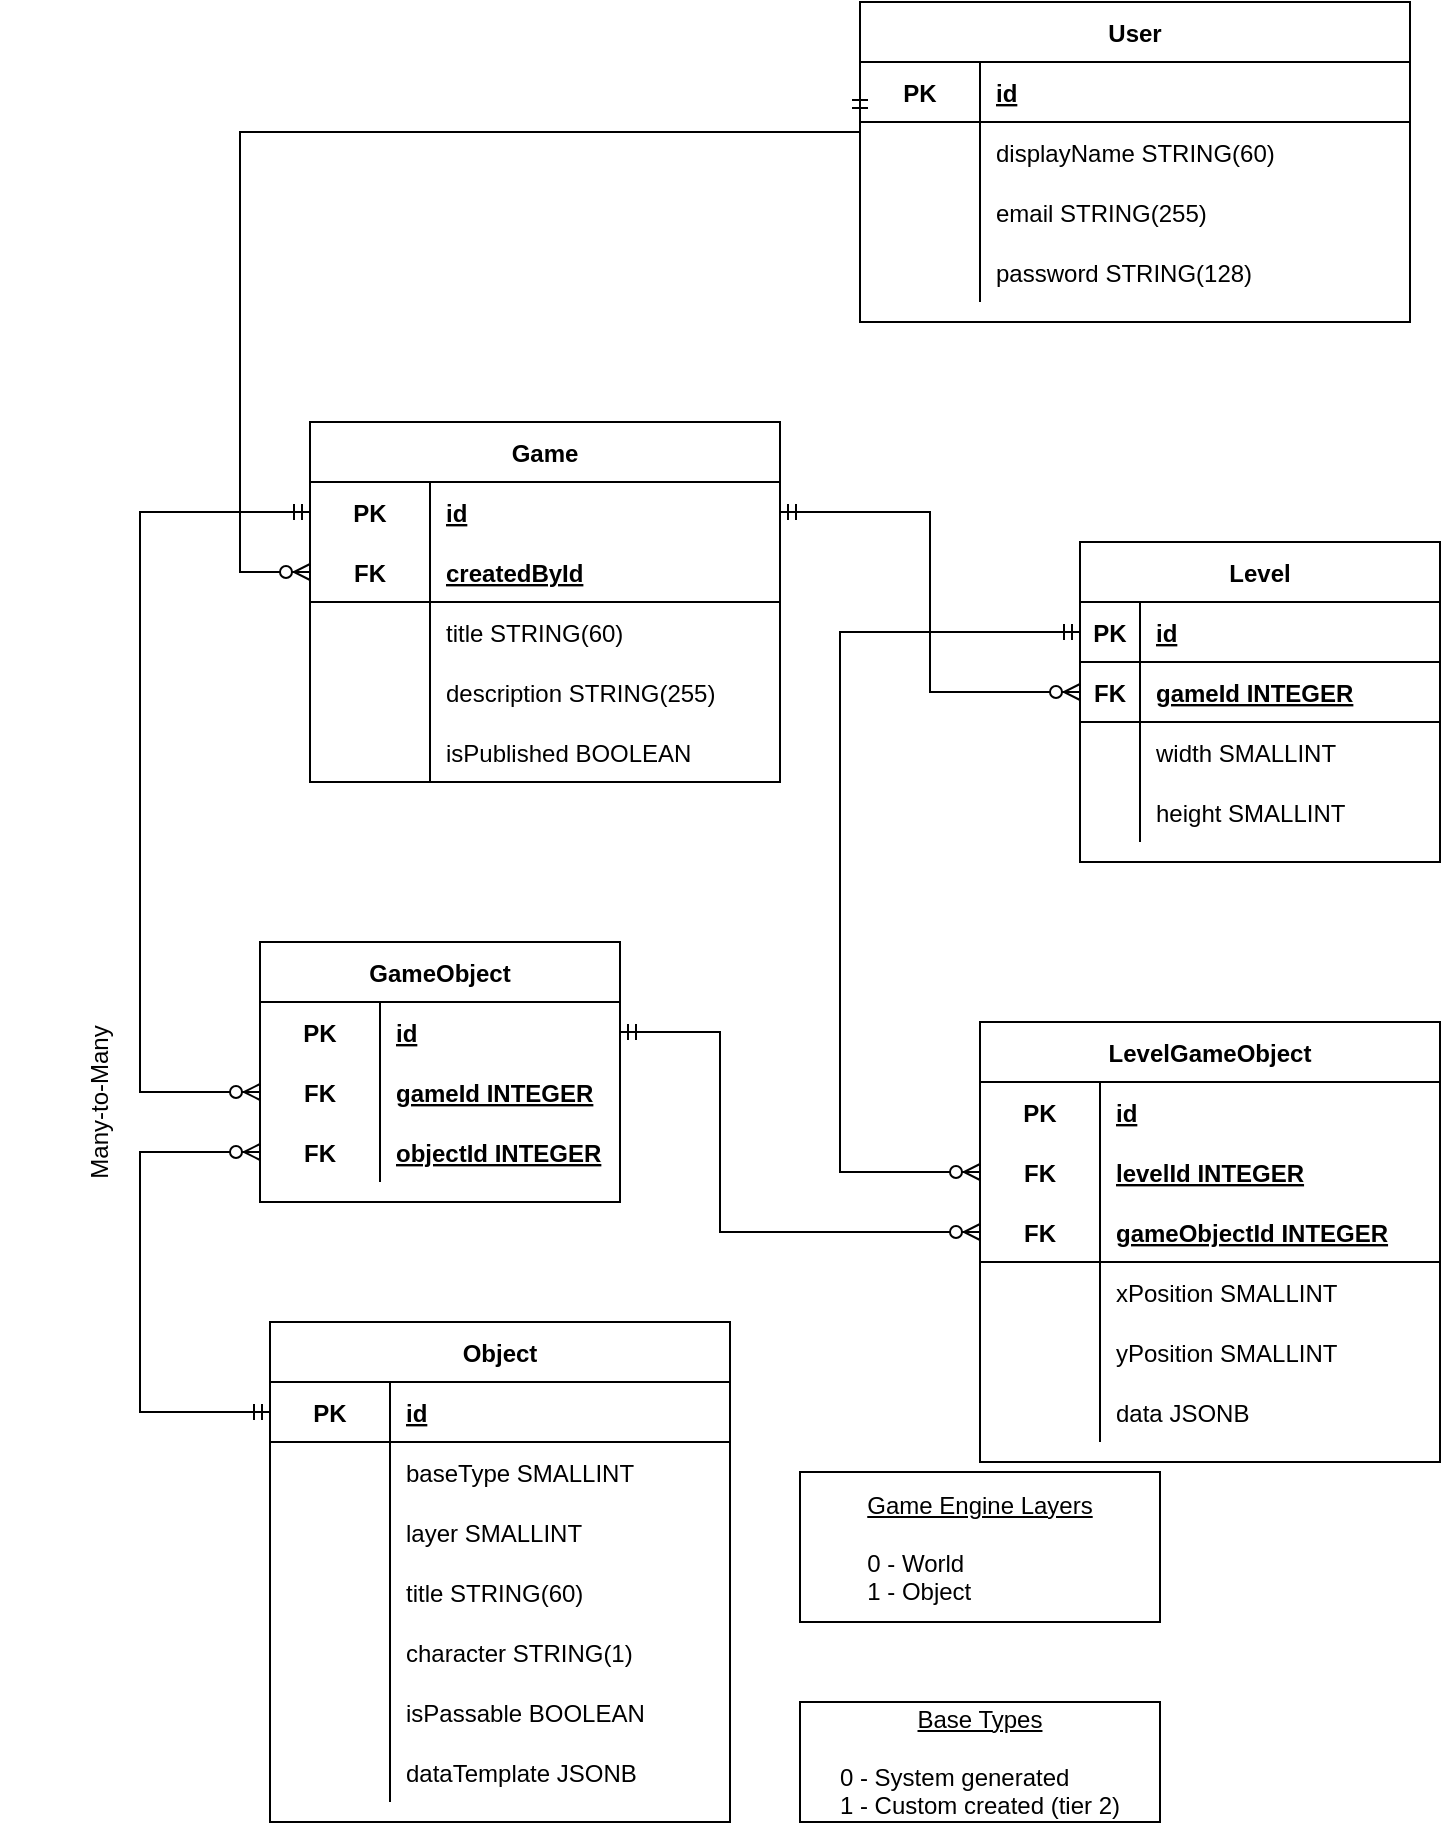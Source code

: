 <mxfile>
    <diagram id="D24E8dzGsq3Nq2ZBo1T-" name="Page-1">
        <mxGraphModel dx="10460" dy="377" grid="1" gridSize="10" guides="1" tooltips="1" connect="1" arrows="1" fold="1" page="1" pageScale="1" pageWidth="10000" pageHeight="10000" math="0" shadow="0">
            <root>
                <mxCell id="0"/>
                <mxCell id="1" parent="0"/>
                <mxCell id="5zJLO49gdZCC0J5xRY27-45" value="User" style="shape=table;startSize=30;container=1;collapsible=1;childLayout=tableLayout;fixedRows=1;rowLines=0;fontStyle=1;align=center;resizeLast=1;" parent="1" vertex="1">
                    <mxGeometry x="340" y="50" width="275" height="160" as="geometry"/>
                </mxCell>
                <mxCell id="5zJLO49gdZCC0J5xRY27-49" value="" style="shape=partialRectangle;collapsible=0;dropTarget=0;pointerEvents=0;fillColor=none;top=0;left=0;bottom=1;right=0;points=[[0,0.5],[1,0.5]];portConstraint=eastwest;" parent="5zJLO49gdZCC0J5xRY27-45" vertex="1">
                    <mxGeometry y="30" width="275" height="30" as="geometry"/>
                </mxCell>
                <mxCell id="5zJLO49gdZCC0J5xRY27-50" value="PK" style="shape=partialRectangle;connectable=0;fillColor=none;top=0;left=0;bottom=0;right=0;fontStyle=1;overflow=hidden;" parent="5zJLO49gdZCC0J5xRY27-49" vertex="1">
                    <mxGeometry width="60" height="30" as="geometry"/>
                </mxCell>
                <mxCell id="5zJLO49gdZCC0J5xRY27-51" value="id" style="shape=partialRectangle;connectable=0;fillColor=none;top=0;left=0;bottom=0;right=0;align=left;spacingLeft=6;fontStyle=5;overflow=hidden;" parent="5zJLO49gdZCC0J5xRY27-49" vertex="1">
                    <mxGeometry x="60" width="215" height="30" as="geometry"/>
                </mxCell>
                <mxCell id="5zJLO49gdZCC0J5xRY27-52" value="" style="shape=partialRectangle;collapsible=0;dropTarget=0;pointerEvents=0;fillColor=none;top=0;left=0;bottom=0;right=0;points=[[0,0.5],[1,0.5]];portConstraint=eastwest;" parent="5zJLO49gdZCC0J5xRY27-45" vertex="1">
                    <mxGeometry y="60" width="275" height="30" as="geometry"/>
                </mxCell>
                <mxCell id="5zJLO49gdZCC0J5xRY27-53" value="" style="shape=partialRectangle;connectable=0;fillColor=none;top=0;left=0;bottom=0;right=0;editable=1;overflow=hidden;" parent="5zJLO49gdZCC0J5xRY27-52" vertex="1">
                    <mxGeometry width="60" height="30" as="geometry"/>
                </mxCell>
                <mxCell id="5zJLO49gdZCC0J5xRY27-54" value="displayName STRING(60)" style="shape=partialRectangle;connectable=0;fillColor=none;top=0;left=0;bottom=0;right=0;align=left;spacingLeft=6;overflow=hidden;" parent="5zJLO49gdZCC0J5xRY27-52" vertex="1">
                    <mxGeometry x="60" width="215" height="30" as="geometry"/>
                </mxCell>
                <mxCell id="216" value="" style="shape=partialRectangle;collapsible=0;dropTarget=0;pointerEvents=0;fillColor=none;top=0;left=0;bottom=0;right=0;points=[[0,0.5],[1,0.5]];portConstraint=eastwest;" parent="5zJLO49gdZCC0J5xRY27-45" vertex="1">
                    <mxGeometry y="90" width="275" height="30" as="geometry"/>
                </mxCell>
                <mxCell id="217" value="" style="shape=partialRectangle;connectable=0;fillColor=none;top=0;left=0;bottom=0;right=0;editable=1;overflow=hidden;" parent="216" vertex="1">
                    <mxGeometry width="60" height="30" as="geometry"/>
                </mxCell>
                <mxCell id="218" value="email STRING(255)" style="shape=partialRectangle;connectable=0;fillColor=none;top=0;left=0;bottom=0;right=0;align=left;spacingLeft=6;overflow=hidden;" parent="216" vertex="1">
                    <mxGeometry x="60" width="215" height="30" as="geometry"/>
                </mxCell>
                <mxCell id="5zJLO49gdZCC0J5xRY27-55" value="" style="shape=partialRectangle;collapsible=0;dropTarget=0;pointerEvents=0;fillColor=none;top=0;left=0;bottom=0;right=0;points=[[0,0.5],[1,0.5]];portConstraint=eastwest;" parent="5zJLO49gdZCC0J5xRY27-45" vertex="1">
                    <mxGeometry y="120" width="275" height="30" as="geometry"/>
                </mxCell>
                <mxCell id="5zJLO49gdZCC0J5xRY27-56" value="" style="shape=partialRectangle;connectable=0;fillColor=none;top=0;left=0;bottom=0;right=0;editable=1;overflow=hidden;" parent="5zJLO49gdZCC0J5xRY27-55" vertex="1">
                    <mxGeometry width="60" height="30" as="geometry"/>
                </mxCell>
                <mxCell id="5zJLO49gdZCC0J5xRY27-57" value="password STRING(128)" style="shape=partialRectangle;connectable=0;fillColor=none;top=0;left=0;bottom=0;right=0;align=left;spacingLeft=6;overflow=hidden;" parent="5zJLO49gdZCC0J5xRY27-55" vertex="1">
                    <mxGeometry x="60" width="215" height="30" as="geometry"/>
                </mxCell>
                <mxCell id="5zJLO49gdZCC0J5xRY27-106" value="Game" style="shape=table;startSize=30;container=1;collapsible=1;childLayout=tableLayout;fixedRows=1;rowLines=0;fontStyle=1;align=center;resizeLast=1;" parent="1" vertex="1">
                    <mxGeometry x="65" y="260" width="235" height="180" as="geometry"/>
                </mxCell>
                <mxCell id="5zJLO49gdZCC0J5xRY27-107" value="" style="shape=partialRectangle;collapsible=0;dropTarget=0;pointerEvents=0;fillColor=none;top=0;left=0;bottom=0;right=0;points=[[0,0.5],[1,0.5]];portConstraint=eastwest;" parent="5zJLO49gdZCC0J5xRY27-106" vertex="1">
                    <mxGeometry y="30" width="235" height="30" as="geometry"/>
                </mxCell>
                <mxCell id="5zJLO49gdZCC0J5xRY27-108" value="PK" style="shape=partialRectangle;connectable=0;fillColor=none;top=0;left=0;bottom=0;right=0;fontStyle=1;overflow=hidden;" parent="5zJLO49gdZCC0J5xRY27-107" vertex="1">
                    <mxGeometry width="60" height="30" as="geometry"/>
                </mxCell>
                <mxCell id="5zJLO49gdZCC0J5xRY27-109" value="id" style="shape=partialRectangle;connectable=0;fillColor=none;top=0;left=0;bottom=0;right=0;align=left;spacingLeft=6;fontStyle=5;overflow=hidden;" parent="5zJLO49gdZCC0J5xRY27-107" vertex="1">
                    <mxGeometry x="60" width="175" height="30" as="geometry"/>
                </mxCell>
                <mxCell id="5zJLO49gdZCC0J5xRY27-110" value="" style="shape=partialRectangle;collapsible=0;dropTarget=0;pointerEvents=0;fillColor=none;top=0;left=0;bottom=1;right=0;points=[[0,0.5],[1,0.5]];portConstraint=eastwest;" parent="5zJLO49gdZCC0J5xRY27-106" vertex="1">
                    <mxGeometry y="60" width="235" height="30" as="geometry"/>
                </mxCell>
                <mxCell id="5zJLO49gdZCC0J5xRY27-111" value="FK" style="shape=partialRectangle;connectable=0;fillColor=none;top=0;left=0;bottom=0;right=0;fontStyle=1;overflow=hidden;" parent="5zJLO49gdZCC0J5xRY27-110" vertex="1">
                    <mxGeometry width="60" height="30" as="geometry"/>
                </mxCell>
                <mxCell id="5zJLO49gdZCC0J5xRY27-112" value="createdById" style="shape=partialRectangle;connectable=0;fillColor=none;top=0;left=0;bottom=0;right=0;align=left;spacingLeft=6;fontStyle=5;overflow=hidden;" parent="5zJLO49gdZCC0J5xRY27-110" vertex="1">
                    <mxGeometry x="60" width="175" height="30" as="geometry"/>
                </mxCell>
                <mxCell id="5zJLO49gdZCC0J5xRY27-113" value="" style="shape=partialRectangle;collapsible=0;dropTarget=0;pointerEvents=0;fillColor=none;top=0;left=0;bottom=0;right=0;points=[[0,0.5],[1,0.5]];portConstraint=eastwest;" parent="5zJLO49gdZCC0J5xRY27-106" vertex="1">
                    <mxGeometry y="90" width="235" height="30" as="geometry"/>
                </mxCell>
                <mxCell id="5zJLO49gdZCC0J5xRY27-114" value="" style="shape=partialRectangle;connectable=0;fillColor=none;top=0;left=0;bottom=0;right=0;editable=1;overflow=hidden;" parent="5zJLO49gdZCC0J5xRY27-113" vertex="1">
                    <mxGeometry width="60" height="30" as="geometry"/>
                </mxCell>
                <mxCell id="5zJLO49gdZCC0J5xRY27-115" value="title STRING(60)" style="shape=partialRectangle;connectable=0;fillColor=none;top=0;left=0;bottom=0;right=0;align=left;spacingLeft=6;overflow=hidden;" parent="5zJLO49gdZCC0J5xRY27-113" vertex="1">
                    <mxGeometry x="60" width="175" height="30" as="geometry"/>
                </mxCell>
                <mxCell id="5zJLO49gdZCC0J5xRY27-116" value="" style="shape=partialRectangle;collapsible=0;dropTarget=0;pointerEvents=0;fillColor=none;top=0;left=0;bottom=0;right=0;points=[[0,0.5],[1,0.5]];portConstraint=eastwest;" parent="5zJLO49gdZCC0J5xRY27-106" vertex="1">
                    <mxGeometry y="120" width="235" height="30" as="geometry"/>
                </mxCell>
                <mxCell id="5zJLO49gdZCC0J5xRY27-117" value="" style="shape=partialRectangle;connectable=0;fillColor=none;top=0;left=0;bottom=0;right=0;editable=1;overflow=hidden;" parent="5zJLO49gdZCC0J5xRY27-116" vertex="1">
                    <mxGeometry width="60" height="30" as="geometry"/>
                </mxCell>
                <mxCell id="5zJLO49gdZCC0J5xRY27-118" value="description STRING(255)" style="shape=partialRectangle;connectable=0;fillColor=none;top=0;left=0;bottom=0;right=0;align=left;spacingLeft=6;overflow=hidden;" parent="5zJLO49gdZCC0J5xRY27-116" vertex="1">
                    <mxGeometry x="60" width="175" height="30" as="geometry"/>
                </mxCell>
                <mxCell id="222" value="" style="shape=partialRectangle;collapsible=0;dropTarget=0;pointerEvents=0;fillColor=none;top=0;left=0;bottom=0;right=0;points=[[0,0.5],[1,0.5]];portConstraint=eastwest;" parent="5zJLO49gdZCC0J5xRY27-106" vertex="1">
                    <mxGeometry y="150" width="235" height="30" as="geometry"/>
                </mxCell>
                <mxCell id="223" value="" style="shape=partialRectangle;connectable=0;fillColor=none;top=0;left=0;bottom=0;right=0;editable=1;overflow=hidden;" parent="222" vertex="1">
                    <mxGeometry width="60" height="30" as="geometry"/>
                </mxCell>
                <mxCell id="224" value="isPublished BOOLEAN" style="shape=partialRectangle;connectable=0;fillColor=none;top=0;left=0;bottom=0;right=0;align=left;spacingLeft=6;overflow=hidden;" parent="222" vertex="1">
                    <mxGeometry x="60" width="175" height="30" as="geometry"/>
                </mxCell>
                <mxCell id="5zJLO49gdZCC0J5xRY27-132" value="Level" style="shape=table;startSize=30;container=1;collapsible=1;childLayout=tableLayout;fixedRows=1;rowLines=0;fontStyle=1;align=center;resizeLast=1;" parent="1" vertex="1">
                    <mxGeometry x="450" y="320" width="180" height="160" as="geometry"/>
                </mxCell>
                <mxCell id="5zJLO49gdZCC0J5xRY27-133" value="" style="shape=partialRectangle;collapsible=0;dropTarget=0;pointerEvents=0;fillColor=none;top=0;left=0;bottom=1;right=0;points=[[0,0.5],[1,0.5]];portConstraint=eastwest;" parent="5zJLO49gdZCC0J5xRY27-132" vertex="1">
                    <mxGeometry y="30" width="180" height="30" as="geometry"/>
                </mxCell>
                <mxCell id="5zJLO49gdZCC0J5xRY27-134" value="PK" style="shape=partialRectangle;connectable=0;fillColor=none;top=0;left=0;bottom=0;right=0;fontStyle=1;overflow=hidden;" parent="5zJLO49gdZCC0J5xRY27-133" vertex="1">
                    <mxGeometry width="30" height="30" as="geometry"/>
                </mxCell>
                <mxCell id="5zJLO49gdZCC0J5xRY27-135" value="id" style="shape=partialRectangle;connectable=0;fillColor=none;top=0;left=0;bottom=0;right=0;align=left;spacingLeft=6;fontStyle=5;overflow=hidden;" parent="5zJLO49gdZCC0J5xRY27-133" vertex="1">
                    <mxGeometry x="30" width="150" height="30" as="geometry"/>
                </mxCell>
                <mxCell id="2" value="" style="shape=partialRectangle;collapsible=0;dropTarget=0;pointerEvents=0;fillColor=none;top=0;left=0;bottom=1;right=0;points=[[0,0.5],[1,0.5]];portConstraint=eastwest;" parent="5zJLO49gdZCC0J5xRY27-132" vertex="1">
                    <mxGeometry y="60" width="180" height="30" as="geometry"/>
                </mxCell>
                <mxCell id="3" value="FK" style="shape=partialRectangle;connectable=0;fillColor=none;top=0;left=0;bottom=0;right=0;fontStyle=1;overflow=hidden;" parent="2" vertex="1">
                    <mxGeometry width="30" height="30" as="geometry"/>
                </mxCell>
                <mxCell id="4" value="gameId INTEGER" style="shape=partialRectangle;connectable=0;fillColor=none;top=0;left=0;bottom=0;right=0;align=left;spacingLeft=6;fontStyle=5;overflow=hidden;" parent="2" vertex="1">
                    <mxGeometry x="30" width="150" height="30" as="geometry"/>
                </mxCell>
                <mxCell id="5zJLO49gdZCC0J5xRY27-171" style="shape=partialRectangle;collapsible=0;dropTarget=0;pointerEvents=0;fillColor=none;top=0;left=0;bottom=0;right=0;points=[[0,0.5],[1,0.5]];portConstraint=eastwest;" parent="5zJLO49gdZCC0J5xRY27-132" vertex="1">
                    <mxGeometry y="90" width="180" height="30" as="geometry"/>
                </mxCell>
                <mxCell id="5zJLO49gdZCC0J5xRY27-172" style="shape=partialRectangle;connectable=0;fillColor=none;top=0;left=0;bottom=0;right=0;editable=1;overflow=hidden;" parent="5zJLO49gdZCC0J5xRY27-171" vertex="1">
                    <mxGeometry width="30" height="30" as="geometry"/>
                </mxCell>
                <mxCell id="5zJLO49gdZCC0J5xRY27-173" value="width SMALLINT" style="shape=partialRectangle;connectable=0;fillColor=none;top=0;left=0;bottom=0;right=0;align=left;spacingLeft=6;overflow=hidden;" parent="5zJLO49gdZCC0J5xRY27-171" vertex="1">
                    <mxGeometry x="30" width="150" height="30" as="geometry"/>
                </mxCell>
                <mxCell id="5zJLO49gdZCC0J5xRY27-174" style="shape=partialRectangle;collapsible=0;dropTarget=0;pointerEvents=0;fillColor=none;top=0;left=0;bottom=0;right=0;points=[[0,0.5],[1,0.5]];portConstraint=eastwest;" parent="5zJLO49gdZCC0J5xRY27-132" vertex="1">
                    <mxGeometry y="120" width="180" height="30" as="geometry"/>
                </mxCell>
                <mxCell id="5zJLO49gdZCC0J5xRY27-175" style="shape=partialRectangle;connectable=0;fillColor=none;top=0;left=0;bottom=0;right=0;editable=1;overflow=hidden;" parent="5zJLO49gdZCC0J5xRY27-174" vertex="1">
                    <mxGeometry width="30" height="30" as="geometry"/>
                </mxCell>
                <mxCell id="5zJLO49gdZCC0J5xRY27-176" value="height SMALLINT" style="shape=partialRectangle;connectable=0;fillColor=none;top=0;left=0;bottom=0;right=0;align=left;spacingLeft=6;overflow=hidden;" parent="5zJLO49gdZCC0J5xRY27-174" vertex="1">
                    <mxGeometry x="30" width="150" height="30" as="geometry"/>
                </mxCell>
                <mxCell id="5zJLO49gdZCC0J5xRY27-158" value="LevelGameObject" style="shape=table;startSize=30;container=1;collapsible=1;childLayout=tableLayout;fixedRows=1;rowLines=0;fontStyle=1;align=center;resizeLast=1;" parent="1" vertex="1">
                    <mxGeometry x="400" y="560" width="230" height="220" as="geometry"/>
                </mxCell>
                <mxCell id="5zJLO49gdZCC0J5xRY27-177" style="shape=partialRectangle;collapsible=0;dropTarget=0;pointerEvents=0;fillColor=none;top=0;left=0;bottom=0;right=0;points=[[0,0.5],[1,0.5]];portConstraint=eastwest;" parent="5zJLO49gdZCC0J5xRY27-158" vertex="1">
                    <mxGeometry y="30" width="230" height="30" as="geometry"/>
                </mxCell>
                <mxCell id="5zJLO49gdZCC0J5xRY27-178" value="PK" style="shape=partialRectangle;connectable=0;fillColor=none;top=0;left=0;bottom=0;right=0;fontStyle=1;overflow=hidden;" parent="5zJLO49gdZCC0J5xRY27-177" vertex="1">
                    <mxGeometry width="60" height="30" as="geometry"/>
                </mxCell>
                <mxCell id="5zJLO49gdZCC0J5xRY27-179" value="id" style="shape=partialRectangle;connectable=0;fillColor=none;top=0;left=0;bottom=0;right=0;align=left;spacingLeft=6;fontStyle=5;overflow=hidden;" parent="5zJLO49gdZCC0J5xRY27-177" vertex="1">
                    <mxGeometry x="60" width="170" height="30" as="geometry"/>
                </mxCell>
                <mxCell id="5zJLO49gdZCC0J5xRY27-159" value="" style="shape=partialRectangle;collapsible=0;dropTarget=0;pointerEvents=0;fillColor=none;top=0;left=0;bottom=0;right=0;points=[[0,0.5],[1,0.5]];portConstraint=eastwest;" parent="5zJLO49gdZCC0J5xRY27-158" vertex="1">
                    <mxGeometry y="60" width="230" height="30" as="geometry"/>
                </mxCell>
                <mxCell id="5zJLO49gdZCC0J5xRY27-160" value="FK" style="shape=partialRectangle;connectable=0;fillColor=none;top=0;left=0;bottom=0;right=0;fontStyle=1;overflow=hidden;" parent="5zJLO49gdZCC0J5xRY27-159" vertex="1">
                    <mxGeometry width="60" height="30" as="geometry"/>
                </mxCell>
                <mxCell id="5zJLO49gdZCC0J5xRY27-161" value="levelId INTEGER" style="shape=partialRectangle;connectable=0;fillColor=none;top=0;left=0;bottom=0;right=0;align=left;spacingLeft=6;fontStyle=5;overflow=hidden;" parent="5zJLO49gdZCC0J5xRY27-159" vertex="1">
                    <mxGeometry x="60" width="170" height="30" as="geometry"/>
                </mxCell>
                <mxCell id="5zJLO49gdZCC0J5xRY27-162" value="" style="shape=partialRectangle;collapsible=0;dropTarget=0;pointerEvents=0;fillColor=none;top=0;left=0;bottom=1;right=0;points=[[0,0.5],[1,0.5]];portConstraint=eastwest;" parent="5zJLO49gdZCC0J5xRY27-158" vertex="1">
                    <mxGeometry y="90" width="230" height="30" as="geometry"/>
                </mxCell>
                <mxCell id="5zJLO49gdZCC0J5xRY27-163" value="FK" style="shape=partialRectangle;connectable=0;fillColor=none;top=0;left=0;bottom=0;right=0;fontStyle=1;overflow=hidden;" parent="5zJLO49gdZCC0J5xRY27-162" vertex="1">
                    <mxGeometry width="60" height="30" as="geometry"/>
                </mxCell>
                <mxCell id="5zJLO49gdZCC0J5xRY27-164" value="gameObjectId INTEGER" style="shape=partialRectangle;connectable=0;fillColor=none;top=0;left=0;bottom=0;right=0;align=left;spacingLeft=6;fontStyle=5;overflow=hidden;" parent="5zJLO49gdZCC0J5xRY27-162" vertex="1">
                    <mxGeometry x="60" width="170" height="30" as="geometry"/>
                </mxCell>
                <mxCell id="5zJLO49gdZCC0J5xRY27-165" value="" style="shape=partialRectangle;collapsible=0;dropTarget=0;pointerEvents=0;fillColor=none;top=0;left=0;bottom=0;right=0;points=[[0,0.5],[1,0.5]];portConstraint=eastwest;" parent="5zJLO49gdZCC0J5xRY27-158" vertex="1">
                    <mxGeometry y="120" width="230" height="30" as="geometry"/>
                </mxCell>
                <mxCell id="5zJLO49gdZCC0J5xRY27-166" value="" style="shape=partialRectangle;connectable=0;fillColor=none;top=0;left=0;bottom=0;right=0;editable=1;overflow=hidden;" parent="5zJLO49gdZCC0J5xRY27-165" vertex="1">
                    <mxGeometry width="60" height="30" as="geometry"/>
                </mxCell>
                <mxCell id="5zJLO49gdZCC0J5xRY27-167" value="xPosition SMALLINT" style="shape=partialRectangle;connectable=0;fillColor=none;top=0;left=0;bottom=0;right=0;align=left;spacingLeft=6;overflow=hidden;" parent="5zJLO49gdZCC0J5xRY27-165" vertex="1">
                    <mxGeometry x="60" width="170" height="30" as="geometry"/>
                </mxCell>
                <mxCell id="5zJLO49gdZCC0J5xRY27-168" value="" style="shape=partialRectangle;collapsible=0;dropTarget=0;pointerEvents=0;fillColor=none;top=0;left=0;bottom=0;right=0;points=[[0,0.5],[1,0.5]];portConstraint=eastwest;" parent="5zJLO49gdZCC0J5xRY27-158" vertex="1">
                    <mxGeometry y="150" width="230" height="30" as="geometry"/>
                </mxCell>
                <mxCell id="5zJLO49gdZCC0J5xRY27-169" value="" style="shape=partialRectangle;connectable=0;fillColor=none;top=0;left=0;bottom=0;right=0;editable=1;overflow=hidden;" parent="5zJLO49gdZCC0J5xRY27-168" vertex="1">
                    <mxGeometry width="60" height="30" as="geometry"/>
                </mxCell>
                <mxCell id="5zJLO49gdZCC0J5xRY27-170" value="yPosition SMALLINT" style="shape=partialRectangle;connectable=0;fillColor=none;top=0;left=0;bottom=0;right=0;align=left;spacingLeft=6;overflow=hidden;" parent="5zJLO49gdZCC0J5xRY27-168" vertex="1">
                    <mxGeometry x="60" width="170" height="30" as="geometry"/>
                </mxCell>
                <mxCell id="226" value="" style="shape=partialRectangle;collapsible=0;dropTarget=0;pointerEvents=0;fillColor=none;top=0;left=0;bottom=0;right=0;points=[[0,0.5],[1,0.5]];portConstraint=eastwest;" parent="5zJLO49gdZCC0J5xRY27-158" vertex="1">
                    <mxGeometry y="180" width="230" height="30" as="geometry"/>
                </mxCell>
                <mxCell id="227" value="" style="shape=partialRectangle;connectable=0;fillColor=none;top=0;left=0;bottom=0;right=0;editable=1;overflow=hidden;" parent="226" vertex="1">
                    <mxGeometry width="60" height="30" as="geometry"/>
                </mxCell>
                <mxCell id="228" value="data JSONB" style="shape=partialRectangle;connectable=0;fillColor=none;top=0;left=0;bottom=0;right=0;align=left;spacingLeft=6;overflow=hidden;" parent="226" vertex="1">
                    <mxGeometry x="60" width="170" height="30" as="geometry"/>
                </mxCell>
                <mxCell id="5" style="edgeStyle=orthogonalEdgeStyle;rounded=0;orthogonalLoop=1;jettySize=auto;html=1;exitX=0;exitY=0.5;exitDx=0;exitDy=0;entryX=0;entryY=0.5;entryDx=0;entryDy=0;endArrow=ERmandOne;endFill=0;startArrow=ERzeroToMany;startFill=1;" parent="1" source="5zJLO49gdZCC0J5xRY27-110" target="5zJLO49gdZCC0J5xRY27-49" edge="1">
                    <mxGeometry relative="1" as="geometry">
                        <Array as="points">
                            <mxPoint x="30" y="335"/>
                            <mxPoint x="30" y="115"/>
                        </Array>
                    </mxGeometry>
                </mxCell>
                <mxCell id="8" style="edgeStyle=orthogonalEdgeStyle;rounded=0;orthogonalLoop=1;jettySize=auto;html=1;exitX=0;exitY=0.5;exitDx=0;exitDy=0;entryX=1;entryY=0.5;entryDx=0;entryDy=0;startArrow=ERzeroToMany;startFill=1;endArrow=ERmandOne;endFill=0;" parent="1" source="2" target="5zJLO49gdZCC0J5xRY27-107" edge="1">
                    <mxGeometry relative="1" as="geometry"/>
                </mxCell>
                <mxCell id="66" value="Object" style="shape=table;startSize=30;container=1;collapsible=1;childLayout=tableLayout;fixedRows=1;rowLines=0;fontStyle=1;align=center;resizeLast=1;" parent="1" vertex="1">
                    <mxGeometry x="45" y="710" width="230" height="250" as="geometry"/>
                </mxCell>
                <mxCell id="73" value="" style="shape=partialRectangle;collapsible=0;dropTarget=0;pointerEvents=0;fillColor=none;top=0;left=0;bottom=1;right=0;points=[[0,0.5],[1,0.5]];portConstraint=eastwest;" parent="66" vertex="1">
                    <mxGeometry y="30" width="230" height="30" as="geometry"/>
                </mxCell>
                <mxCell id="74" value="PK" style="shape=partialRectangle;connectable=0;fillColor=none;top=0;left=0;bottom=0;right=0;fontStyle=1;overflow=hidden;" parent="73" vertex="1">
                    <mxGeometry width="60" height="30" as="geometry"/>
                </mxCell>
                <mxCell id="75" value="id" style="shape=partialRectangle;connectable=0;fillColor=none;top=0;left=0;bottom=0;right=0;align=left;spacingLeft=6;fontStyle=5;overflow=hidden;" parent="73" vertex="1">
                    <mxGeometry x="60" width="170" height="30" as="geometry"/>
                </mxCell>
                <mxCell id="199" value="" style="shape=partialRectangle;collapsible=0;dropTarget=0;pointerEvents=0;fillColor=none;top=0;left=0;bottom=0;right=0;points=[[0,0.5],[1,0.5]];portConstraint=eastwest;" parent="66" vertex="1">
                    <mxGeometry y="60" width="230" height="30" as="geometry"/>
                </mxCell>
                <mxCell id="200" value="" style="shape=partialRectangle;connectable=0;fillColor=none;top=0;left=0;bottom=0;right=0;editable=1;overflow=hidden;" parent="199" vertex="1">
                    <mxGeometry width="60" height="30" as="geometry"/>
                </mxCell>
                <mxCell id="201" value="baseType SMALLINT" style="shape=partialRectangle;connectable=0;fillColor=none;top=0;left=0;bottom=0;right=0;align=left;spacingLeft=6;overflow=hidden;" parent="199" vertex="1">
                    <mxGeometry x="60" width="170" height="30" as="geometry"/>
                </mxCell>
                <mxCell id="202" value="" style="shape=partialRectangle;collapsible=0;dropTarget=0;pointerEvents=0;fillColor=none;top=0;left=0;bottom=0;right=0;points=[[0,0.5],[1,0.5]];portConstraint=eastwest;" parent="66" vertex="1">
                    <mxGeometry y="90" width="230" height="30" as="geometry"/>
                </mxCell>
                <mxCell id="203" value="" style="shape=partialRectangle;connectable=0;fillColor=none;top=0;left=0;bottom=0;right=0;editable=1;overflow=hidden;" parent="202" vertex="1">
                    <mxGeometry width="60" height="30" as="geometry"/>
                </mxCell>
                <mxCell id="204" value="layer SMALLINT" style="shape=partialRectangle;connectable=0;fillColor=none;top=0;left=0;bottom=0;right=0;align=left;spacingLeft=6;overflow=hidden;" parent="202" vertex="1">
                    <mxGeometry x="60" width="170" height="30" as="geometry"/>
                </mxCell>
                <mxCell id="76" value="" style="shape=partialRectangle;collapsible=0;dropTarget=0;pointerEvents=0;fillColor=none;top=0;left=0;bottom=0;right=0;points=[[0,0.5],[1,0.5]];portConstraint=eastwest;" parent="66" vertex="1">
                    <mxGeometry y="120" width="230" height="30" as="geometry"/>
                </mxCell>
                <mxCell id="77" value="" style="shape=partialRectangle;connectable=0;fillColor=none;top=0;left=0;bottom=0;right=0;editable=1;overflow=hidden;" parent="76" vertex="1">
                    <mxGeometry width="60" height="30" as="geometry"/>
                </mxCell>
                <mxCell id="78" value="title STRING(60)" style="shape=partialRectangle;connectable=0;fillColor=none;top=0;left=0;bottom=0;right=0;align=left;spacingLeft=6;overflow=hidden;" parent="76" vertex="1">
                    <mxGeometry x="60" width="170" height="30" as="geometry"/>
                </mxCell>
                <mxCell id="79" style="shape=partialRectangle;collapsible=0;dropTarget=0;pointerEvents=0;fillColor=none;top=0;left=0;bottom=0;right=0;points=[[0,0.5],[1,0.5]];portConstraint=eastwest;" parent="66" vertex="1">
                    <mxGeometry y="150" width="230" height="30" as="geometry"/>
                </mxCell>
                <mxCell id="80" style="shape=partialRectangle;connectable=0;fillColor=none;top=0;left=0;bottom=0;right=0;editable=1;overflow=hidden;" parent="79" vertex="1">
                    <mxGeometry width="60" height="30" as="geometry"/>
                </mxCell>
                <mxCell id="81" value="character STRING(1)" style="shape=partialRectangle;connectable=0;fillColor=none;top=0;left=0;bottom=0;right=0;align=left;spacingLeft=6;overflow=hidden;" parent="79" vertex="1">
                    <mxGeometry x="60" width="170" height="30" as="geometry"/>
                </mxCell>
                <mxCell id="178" style="shape=partialRectangle;collapsible=0;dropTarget=0;pointerEvents=0;fillColor=none;top=0;left=0;bottom=0;right=0;points=[[0,0.5],[1,0.5]];portConstraint=eastwest;" parent="66" vertex="1">
                    <mxGeometry y="180" width="230" height="30" as="geometry"/>
                </mxCell>
                <mxCell id="179" style="shape=partialRectangle;connectable=0;fillColor=none;top=0;left=0;bottom=0;right=0;editable=1;overflow=hidden;" parent="178" vertex="1">
                    <mxGeometry width="60" height="30" as="geometry"/>
                </mxCell>
                <mxCell id="180" value="isPassable BOOLEAN" style="shape=partialRectangle;connectable=0;fillColor=none;top=0;left=0;bottom=0;right=0;align=left;spacingLeft=6;overflow=hidden;" parent="178" vertex="1">
                    <mxGeometry x="60" width="170" height="30" as="geometry"/>
                </mxCell>
                <mxCell id="110" style="shape=partialRectangle;collapsible=0;dropTarget=0;pointerEvents=0;fillColor=none;top=0;left=0;bottom=0;right=0;points=[[0,0.5],[1,0.5]];portConstraint=eastwest;" parent="66" vertex="1">
                    <mxGeometry y="210" width="230" height="30" as="geometry"/>
                </mxCell>
                <mxCell id="111" style="shape=partialRectangle;connectable=0;fillColor=none;top=0;left=0;bottom=0;right=0;editable=1;overflow=hidden;" parent="110" vertex="1">
                    <mxGeometry width="60" height="30" as="geometry"/>
                </mxCell>
                <mxCell id="112" value="dataTemplate JSONB" style="shape=partialRectangle;connectable=0;fillColor=none;top=0;left=0;bottom=0;right=0;align=left;spacingLeft=6;overflow=hidden;" parent="110" vertex="1">
                    <mxGeometry x="60" width="170" height="30" as="geometry"/>
                </mxCell>
                <mxCell id="86" value="GameObject" style="shape=table;startSize=30;container=1;collapsible=1;childLayout=tableLayout;fixedRows=1;rowLines=0;fontStyle=1;align=center;resizeLast=1;" parent="1" vertex="1">
                    <mxGeometry x="40" y="520" width="180" height="130.0" as="geometry"/>
                </mxCell>
                <mxCell id="87" style="shape=partialRectangle;collapsible=0;dropTarget=0;pointerEvents=0;fillColor=none;top=0;left=0;bottom=0;right=0;points=[[0,0.5],[1,0.5]];portConstraint=eastwest;" parent="86" vertex="1">
                    <mxGeometry y="30" width="180" height="30" as="geometry"/>
                </mxCell>
                <mxCell id="88" value="PK" style="shape=partialRectangle;connectable=0;fillColor=none;top=0;left=0;bottom=0;right=0;fontStyle=1;overflow=hidden;" parent="87" vertex="1">
                    <mxGeometry width="60" height="30" as="geometry"/>
                </mxCell>
                <mxCell id="89" value="id" style="shape=partialRectangle;connectable=0;fillColor=none;top=0;left=0;bottom=0;right=0;align=left;spacingLeft=6;fontStyle=5;overflow=hidden;" parent="87" vertex="1">
                    <mxGeometry x="60" width="120" height="30" as="geometry"/>
                </mxCell>
                <mxCell id="102" style="shape=partialRectangle;collapsible=0;dropTarget=0;pointerEvents=0;fillColor=none;top=0;left=0;bottom=0;right=0;points=[[0,0.5],[1,0.5]];portConstraint=eastwest;" parent="86" vertex="1">
                    <mxGeometry y="60" width="180" height="30" as="geometry"/>
                </mxCell>
                <mxCell id="103" value="FK" style="shape=partialRectangle;connectable=0;fillColor=none;top=0;left=0;bottom=0;right=0;fontStyle=1;overflow=hidden;" parent="102" vertex="1">
                    <mxGeometry width="60" height="30" as="geometry"/>
                </mxCell>
                <mxCell id="104" value="gameId INTEGER" style="shape=partialRectangle;connectable=0;fillColor=none;top=0;left=0;bottom=0;right=0;align=left;spacingLeft=6;fontStyle=5;overflow=hidden;" parent="102" vertex="1">
                    <mxGeometry x="60" width="120" height="30" as="geometry"/>
                </mxCell>
                <mxCell id="105" style="shape=partialRectangle;collapsible=0;dropTarget=0;pointerEvents=0;fillColor=none;top=0;left=0;bottom=0;right=0;points=[[0,0.5],[1,0.5]];portConstraint=eastwest;" parent="86" vertex="1">
                    <mxGeometry y="90" width="180" height="30" as="geometry"/>
                </mxCell>
                <mxCell id="106" value="FK" style="shape=partialRectangle;connectable=0;fillColor=none;top=0;left=0;bottom=0;right=0;fontStyle=1;overflow=hidden;" parent="105" vertex="1">
                    <mxGeometry width="60" height="30" as="geometry"/>
                </mxCell>
                <mxCell id="107" value="objectId INTEGER" style="shape=partialRectangle;connectable=0;fillColor=none;top=0;left=0;bottom=0;right=0;align=left;spacingLeft=6;fontStyle=5;overflow=hidden;" parent="105" vertex="1">
                    <mxGeometry x="60" width="120" height="30" as="geometry"/>
                </mxCell>
                <mxCell id="113" style="edgeStyle=orthogonalEdgeStyle;rounded=0;orthogonalLoop=1;jettySize=auto;html=1;exitX=0;exitY=0.5;exitDx=0;exitDy=0;entryX=0;entryY=0.5;entryDx=0;entryDy=0;startArrow=ERzeroToMany;startFill=1;endArrow=ERmandOne;endFill=0;" parent="1" source="102" target="5zJLO49gdZCC0J5xRY27-107" edge="1">
                    <mxGeometry relative="1" as="geometry">
                        <Array as="points">
                            <mxPoint x="-20" y="595"/>
                            <mxPoint x="-20" y="305"/>
                        </Array>
                    </mxGeometry>
                </mxCell>
                <mxCell id="114" style="edgeStyle=orthogonalEdgeStyle;rounded=0;orthogonalLoop=1;jettySize=auto;html=1;exitX=0;exitY=0.5;exitDx=0;exitDy=0;entryX=0;entryY=0.5;entryDx=0;entryDy=0;startArrow=ERzeroToMany;startFill=1;endArrow=ERmandOne;endFill=0;" parent="1" source="105" edge="1">
                    <mxGeometry relative="1" as="geometry">
                        <Array as="points">
                            <mxPoint x="-20" y="625"/>
                            <mxPoint x="-20" y="755"/>
                        </Array>
                        <mxPoint x="45" y="755" as="targetPoint"/>
                    </mxGeometry>
                </mxCell>
                <mxCell id="126" style="edgeStyle=orthogonalEdgeStyle;rounded=0;orthogonalLoop=1;jettySize=auto;html=1;exitX=0;exitY=0.5;exitDx=0;exitDy=0;entryX=0;entryY=0.5;entryDx=0;entryDy=0;startArrow=ERzeroToMany;startFill=1;endArrow=ERmandOne;endFill=0;" parent="1" source="5zJLO49gdZCC0J5xRY27-159" target="5zJLO49gdZCC0J5xRY27-133" edge="1">
                    <mxGeometry relative="1" as="geometry">
                        <Array as="points">
                            <mxPoint x="330" y="635"/>
                            <mxPoint x="330" y="365"/>
                        </Array>
                    </mxGeometry>
                </mxCell>
                <mxCell id="127" style="edgeStyle=orthogonalEdgeStyle;rounded=0;orthogonalLoop=1;jettySize=auto;html=1;exitX=0;exitY=0.5;exitDx=0;exitDy=0;entryX=1;entryY=0.5;entryDx=0;entryDy=0;startArrow=ERzeroToMany;startFill=1;endArrow=ERmandOne;endFill=0;" parent="1" source="5zJLO49gdZCC0J5xRY27-162" target="87" edge="1">
                    <mxGeometry relative="1" as="geometry">
                        <Array as="points">
                            <mxPoint x="270" y="665"/>
                            <mxPoint x="270" y="565"/>
                        </Array>
                    </mxGeometry>
                </mxCell>
                <mxCell id="181" value="&lt;u&gt;Game Engine Layers&lt;br&gt;&lt;/u&gt;&lt;br&gt;&lt;div style=&quot;text-align: left&quot;&gt;&lt;span&gt;0 - World&lt;/span&gt;&lt;/div&gt;&lt;div style=&quot;text-align: left&quot;&gt;&lt;span&gt;1 - Object&lt;/span&gt;&lt;/div&gt;" style="whiteSpace=wrap;html=1;" parent="1" vertex="1">
                    <mxGeometry x="310" y="785" width="180" height="75" as="geometry"/>
                </mxCell>
                <mxCell id="205" value="&lt;u&gt;Base Types&lt;br&gt;&lt;/u&gt;&lt;br&gt;&lt;div style=&quot;text-align: left&quot;&gt;&lt;span&gt;0 - System generated&amp;nbsp;&lt;/span&gt;&lt;/div&gt;&lt;div style=&quot;text-align: left&quot;&gt;&lt;span&gt;1 - Custom created (tier 2)&lt;/span&gt;&lt;/div&gt;" style="whiteSpace=wrap;html=1;" parent="1" vertex="1">
                    <mxGeometry x="310" y="900" width="180" height="60" as="geometry"/>
                </mxCell>
                <mxCell id="225" value="Many-to-Many" style="text;html=1;strokeColor=none;fillColor=none;align=center;verticalAlign=middle;whiteSpace=wrap;rounded=0;rotation=270;" parent="1" vertex="1">
                    <mxGeometry x="-90" y="550" width="100" height="100" as="geometry"/>
                </mxCell>
            </root>
        </mxGraphModel>
    </diagram>
</mxfile>